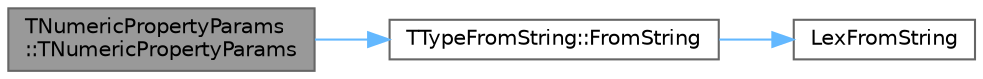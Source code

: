 digraph "TNumericPropertyParams::TNumericPropertyParams"
{
 // INTERACTIVE_SVG=YES
 // LATEX_PDF_SIZE
  bgcolor="transparent";
  edge [fontname=Helvetica,fontsize=10,labelfontname=Helvetica,labelfontsize=10];
  node [fontname=Helvetica,fontsize=10,shape=box,height=0.2,width=0.4];
  rankdir="LR";
  Node1 [id="Node000001",label="TNumericPropertyParams\l::TNumericPropertyParams",height=0.2,width=0.4,color="gray40", fillcolor="grey60", style="filled", fontcolor="black",tooltip=" "];
  Node1 -> Node2 [id="edge1_Node000001_Node000002",color="steelblue1",style="solid",tooltip=" "];
  Node2 [id="Node000002",label="TTypeFromString::FromString",height=0.2,width=0.4,color="grey40", fillcolor="white", style="filled",URL="$de/d41/structTTypeFromString.html#aa2a80563f28b6c06054e2ddd80173431",tooltip=" "];
  Node2 -> Node3 [id="edge2_Node000002_Node000003",color="steelblue1",style="solid",tooltip=" "];
  Node3 [id="Node000003",label="LexFromString",height=0.2,width=0.4,color="grey40", fillcolor="white", style="filled",URL="$df/ddd/IOSAppDelegate_8h.html#af9f2b0076d9c41a910f9e9583fdbb88d",tooltip=" "];
}
